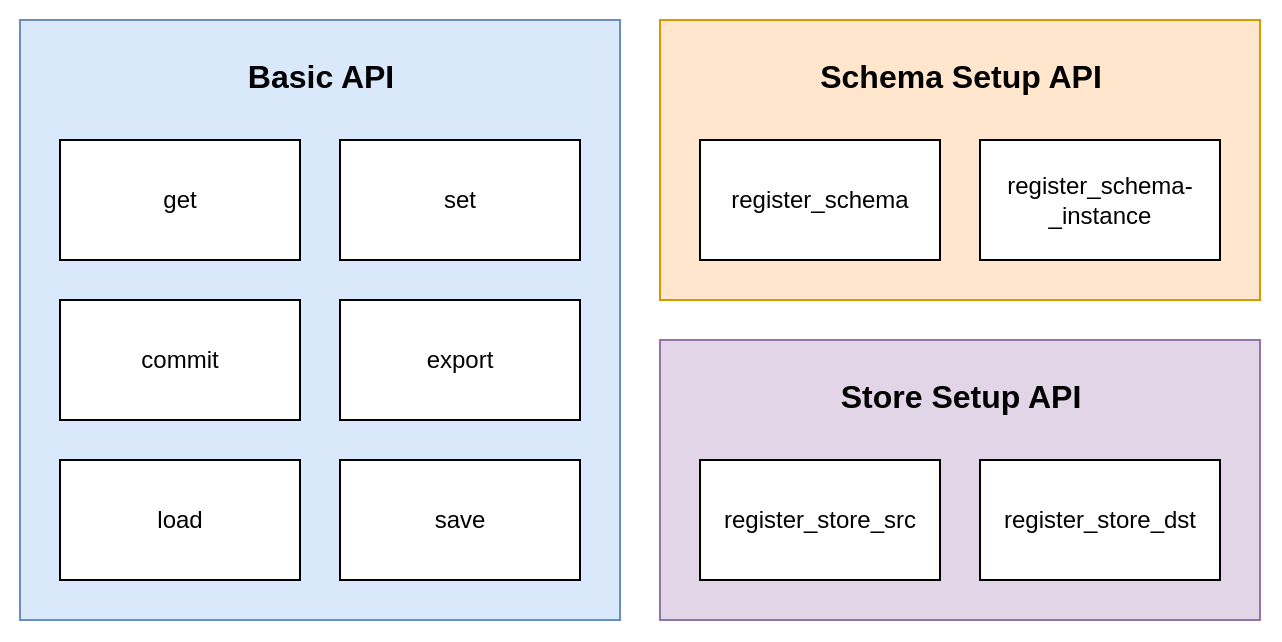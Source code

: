 <mxfile>
    <diagram id="fjN8D4Odn0497USpxgly" name="Page-1">
        <mxGraphModel dx="841" dy="626" grid="1" gridSize="10" guides="1" tooltips="1" connect="1" arrows="1" fold="1" page="1" pageScale="1" pageWidth="1169" pageHeight="827" background="#ffffff" math="0" shadow="0">
            <root>
                <mxCell id="0"/>
                <mxCell id="1" parent="0"/>
                <mxCell id="589" value="" style="rounded=0;whiteSpace=wrap;html=1;strokeColor=none;" vertex="1" parent="1">
                    <mxGeometry x="30" y="30" width="640" height="320" as="geometry"/>
                </mxCell>
                <mxCell id="573" value="&lt;b&gt;&lt;font style=&quot;font-size: 16px ; line-height: 2.8&quot;&gt;Basic API&lt;/font&gt;&lt;/b&gt;" style="html=1;dropTarget=0;verticalAlign=top;fillColor=#dae8fc;strokeColor=#6c8ebf;" parent="1" vertex="1">
                    <mxGeometry x="40" y="40" width="300" height="300" as="geometry"/>
                </mxCell>
                <mxCell id="575" value="&lt;b&gt;&lt;font style=&quot;font-size: 16px ; line-height: 2.8&quot;&gt;Schema Setup API&lt;/font&gt;&lt;/b&gt;" style="html=1;dropTarget=0;verticalAlign=top;fillColor=#ffe6cc;strokeColor=#d79b00;" parent="1" vertex="1">
                    <mxGeometry x="360" y="40" width="300" height="140" as="geometry"/>
                </mxCell>
                <mxCell id="577" value="get" style="rounded=0;whiteSpace=wrap;html=1;" parent="1" vertex="1">
                    <mxGeometry x="60" y="100" width="120" height="60" as="geometry"/>
                </mxCell>
                <mxCell id="578" value="set" style="rounded=0;whiteSpace=wrap;html=1;" parent="1" vertex="1">
                    <mxGeometry x="200" y="100" width="120" height="60" as="geometry"/>
                </mxCell>
                <mxCell id="579" value="commit" style="rounded=0;whiteSpace=wrap;html=1;" parent="1" vertex="1">
                    <mxGeometry x="60" y="180" width="120" height="60" as="geometry"/>
                </mxCell>
                <mxCell id="580" value="export" style="rounded=0;whiteSpace=wrap;html=1;" parent="1" vertex="1">
                    <mxGeometry x="200" y="180" width="120" height="60" as="geometry"/>
                </mxCell>
                <mxCell id="581" value="load" style="rounded=0;whiteSpace=wrap;html=1;" parent="1" vertex="1">
                    <mxGeometry x="60" y="260" width="120" height="60" as="geometry"/>
                </mxCell>
                <mxCell id="582" value="save" style="rounded=0;whiteSpace=wrap;html=1;" parent="1" vertex="1">
                    <mxGeometry x="200" y="260" width="120" height="60" as="geometry"/>
                </mxCell>
                <mxCell id="583" value="register_schema" style="rounded=0;whiteSpace=wrap;html=1;" parent="1" vertex="1">
                    <mxGeometry x="380" y="100" width="120" height="60" as="geometry"/>
                </mxCell>
                <mxCell id="584" value="register_schema-&lt;br&gt;_instance" style="rounded=0;whiteSpace=wrap;html=1;" parent="1" vertex="1">
                    <mxGeometry x="520" y="100" width="120" height="60" as="geometry"/>
                </mxCell>
                <mxCell id="585" value="&lt;b&gt;&lt;font style=&quot;font-size: 16px ; line-height: 2.8&quot;&gt;Store Setup API&lt;/font&gt;&lt;/b&gt;" style="html=1;dropTarget=0;verticalAlign=top;fillColor=#e1d5e7;strokeColor=#9673a6;" parent="1" vertex="1">
                    <mxGeometry x="360" y="200" width="300" height="140" as="geometry"/>
                </mxCell>
                <mxCell id="587" value="register_store_src" style="rounded=0;whiteSpace=wrap;html=1;" parent="1" vertex="1">
                    <mxGeometry x="380" y="260" width="120" height="60" as="geometry"/>
                </mxCell>
                <mxCell id="588" value="register_store_dst" style="rounded=0;whiteSpace=wrap;html=1;" parent="1" vertex="1">
                    <mxGeometry x="520" y="260" width="120" height="60" as="geometry"/>
                </mxCell>
            </root>
        </mxGraphModel>
    </diagram>
</mxfile>